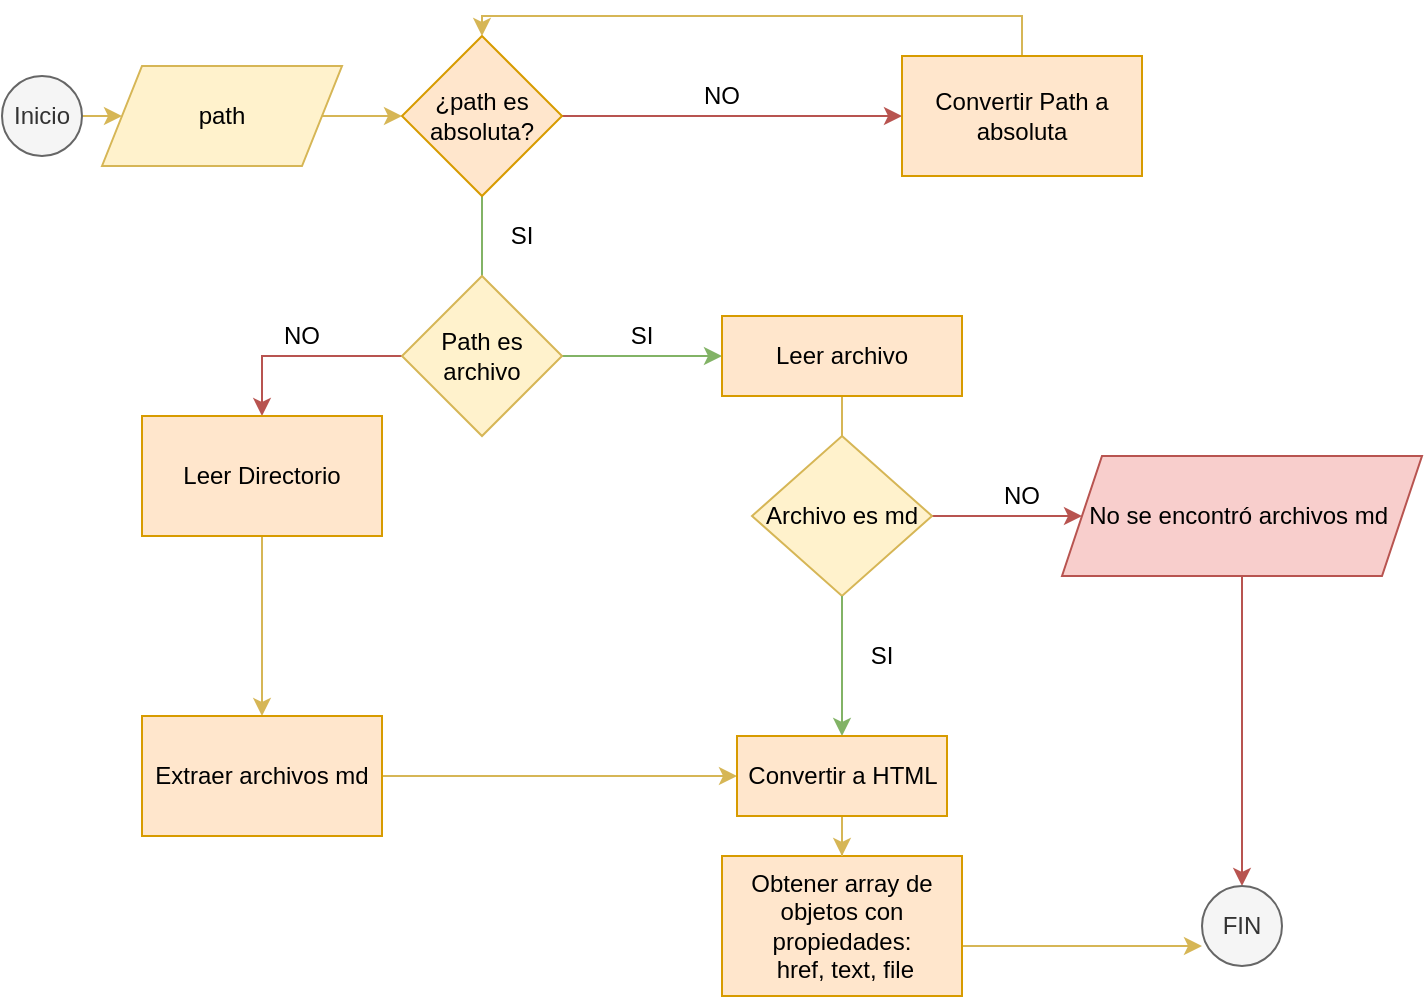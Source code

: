 <mxfile version="13.7.6" type="github">
  <diagram id="C5RBs43oDa-KdzZeNtuy" name="Page-1">
    <mxGraphModel dx="918" dy="520" grid="1" gridSize="10" guides="1" tooltips="1" connect="1" arrows="1" fold="1" page="1" pageScale="1" pageWidth="827" pageHeight="1169" math="0" shadow="0">
      <root>
        <mxCell id="WIyWlLk6GJQsqaUBKTNV-0" />
        <mxCell id="WIyWlLk6GJQsqaUBKTNV-1" parent="WIyWlLk6GJQsqaUBKTNV-0" />
        <mxCell id="SlMSiqB-69G4Y2Gz-R__-4" style="edgeStyle=orthogonalEdgeStyle;rounded=0;orthogonalLoop=1;jettySize=auto;html=1;entryX=0;entryY=0.5;entryDx=0;entryDy=0;exitX=1;exitY=0.5;exitDx=0;exitDy=0;fillColor=#fff2cc;strokeColor=#d6b656;" parent="WIyWlLk6GJQsqaUBKTNV-1" source="SlMSiqB-69G4Y2Gz-R__-1" target="SlMSiqB-69G4Y2Gz-R__-3" edge="1">
          <mxGeometry relative="1" as="geometry">
            <Array as="points">
              <mxPoint x="50" y="130" />
              <mxPoint x="50" y="130" />
            </Array>
          </mxGeometry>
        </mxCell>
        <mxCell id="SlMSiqB-69G4Y2Gz-R__-1" value="Inicio" style="ellipse;whiteSpace=wrap;html=1;aspect=fixed;fillColor=#f5f5f5;strokeColor=#666666;fontColor=#333333;" parent="WIyWlLk6GJQsqaUBKTNV-1" vertex="1">
          <mxGeometry y="110" width="40" height="40" as="geometry" />
        </mxCell>
        <mxCell id="SlMSiqB-69G4Y2Gz-R__-9" style="edgeStyle=orthogonalEdgeStyle;rounded=0;orthogonalLoop=1;jettySize=auto;html=1;entryX=0;entryY=0.5;entryDx=0;entryDy=0;fillColor=#fff2cc;strokeColor=#d6b656;exitX=1;exitY=0.5;exitDx=0;exitDy=0;" parent="WIyWlLk6GJQsqaUBKTNV-1" source="SlMSiqB-69G4Y2Gz-R__-3" target="SlMSiqB-69G4Y2Gz-R__-5" edge="1">
          <mxGeometry relative="1" as="geometry">
            <Array as="points">
              <mxPoint x="160" y="130" />
            </Array>
          </mxGeometry>
        </mxCell>
        <mxCell id="SlMSiqB-69G4Y2Gz-R__-3" value="path" style="shape=parallelogram;perimeter=parallelogramPerimeter;whiteSpace=wrap;html=1;fixedSize=1;fillColor=#fff2cc;strokeColor=#d6b656;" parent="WIyWlLk6GJQsqaUBKTNV-1" vertex="1">
          <mxGeometry x="50" y="105" width="120" height="50" as="geometry" />
        </mxCell>
        <mxCell id="SlMSiqB-69G4Y2Gz-R__-8" style="edgeStyle=orthogonalEdgeStyle;rounded=0;orthogonalLoop=1;jettySize=auto;html=1;entryX=0;entryY=0.5;entryDx=0;entryDy=0;exitX=1;exitY=0.5;exitDx=0;exitDy=0;fillColor=#f8cecc;strokeColor=#b85450;" parent="WIyWlLk6GJQsqaUBKTNV-1" source="SlMSiqB-69G4Y2Gz-R__-5" target="SlMSiqB-69G4Y2Gz-R__-7" edge="1">
          <mxGeometry relative="1" as="geometry">
            <mxPoint x="390" y="190" as="targetPoint" />
            <Array as="points" />
          </mxGeometry>
        </mxCell>
        <mxCell id="SlMSiqB-69G4Y2Gz-R__-25" style="edgeStyle=orthogonalEdgeStyle;rounded=0;orthogonalLoop=1;jettySize=auto;html=1;entryX=0.5;entryY=0;entryDx=0;entryDy=0;exitX=0.5;exitY=1;exitDx=0;exitDy=0;fillColor=#d5e8d4;strokeColor=#82b366;" parent="WIyWlLk6GJQsqaUBKTNV-1" source="SlMSiqB-69G4Y2Gz-R__-5" target="SlMSiqB-69G4Y2Gz-R__-23" edge="1">
          <mxGeometry relative="1" as="geometry">
            <mxPoint x="170" y="180" as="sourcePoint" />
            <Array as="points">
              <mxPoint x="240" y="250" />
              <mxPoint x="240" y="250" />
            </Array>
          </mxGeometry>
        </mxCell>
        <mxCell id="SlMSiqB-69G4Y2Gz-R__-5" value="¿path es absoluta?" style="rhombus;whiteSpace=wrap;html=1;fillColor=#ffe6cc;strokeColor=#d79b00;" parent="WIyWlLk6GJQsqaUBKTNV-1" vertex="1">
          <mxGeometry x="200" y="90" width="80" height="80" as="geometry" />
        </mxCell>
        <mxCell id="SlMSiqB-69G4Y2Gz-R__-17" style="edgeStyle=orthogonalEdgeStyle;rounded=0;orthogonalLoop=1;jettySize=auto;html=1;exitX=0.5;exitY=0;exitDx=0;exitDy=0;entryX=0.5;entryY=0;entryDx=0;entryDy=0;fillColor=#fff2cc;strokeColor=#d6b656;" parent="WIyWlLk6GJQsqaUBKTNV-1" source="SlMSiqB-69G4Y2Gz-R__-7" target="SlMSiqB-69G4Y2Gz-R__-5" edge="1">
          <mxGeometry relative="1" as="geometry">
            <Array as="points" />
          </mxGeometry>
        </mxCell>
        <mxCell id="SlMSiqB-69G4Y2Gz-R__-7" value="Convertir Path a absoluta" style="rounded=0;whiteSpace=wrap;html=1;fillColor=#ffe6cc;strokeColor=#d79b00;" parent="WIyWlLk6GJQsqaUBKTNV-1" vertex="1">
          <mxGeometry x="450" y="100" width="120" height="60" as="geometry" />
        </mxCell>
        <mxCell id="SlMSiqB-69G4Y2Gz-R__-12" value="SI" style="text;html=1;strokeColor=none;fillColor=none;align=center;verticalAlign=middle;whiteSpace=wrap;rounded=0;" parent="WIyWlLk6GJQsqaUBKTNV-1" vertex="1">
          <mxGeometry x="240" y="180" width="40" height="20" as="geometry" />
        </mxCell>
        <mxCell id="SlMSiqB-69G4Y2Gz-R__-15" value="NO" style="text;html=1;strokeColor=none;fillColor=none;align=center;verticalAlign=middle;whiteSpace=wrap;rounded=0;" parent="WIyWlLk6GJQsqaUBKTNV-1" vertex="1">
          <mxGeometry x="340" y="110" width="40" height="20" as="geometry" />
        </mxCell>
        <mxCell id="SlMSiqB-69G4Y2Gz-R__-26" style="edgeStyle=orthogonalEdgeStyle;rounded=0;orthogonalLoop=1;jettySize=auto;html=1;fillColor=#fff2cc;strokeColor=#d6b656;exitX=0.5;exitY=1;exitDx=0;exitDy=0;" parent="WIyWlLk6GJQsqaUBKTNV-1" source="uvzVXJz10Y6N2BSxCGZ2-1" target="SlMSiqB-69G4Y2Gz-R__-27" edge="1">
          <mxGeometry relative="1" as="geometry">
            <mxPoint x="80" y="520" as="targetPoint" />
          </mxGeometry>
        </mxCell>
        <mxCell id="SlMSiqB-69G4Y2Gz-R__-28" style="edgeStyle=orthogonalEdgeStyle;rounded=0;orthogonalLoop=1;jettySize=auto;html=1;entryX=0.5;entryY=0;entryDx=0;entryDy=0;fillColor=#fff2cc;strokeColor=#d6b656;exitX=0.5;exitY=1;exitDx=0;exitDy=0;" parent="WIyWlLk6GJQsqaUBKTNV-1" source="uvzVXJz10Y6N2BSxCGZ2-6" target="SlMSiqB-69G4Y2Gz-R__-31" edge="1">
          <mxGeometry relative="1" as="geometry">
            <mxPoint x="430" y="400" as="targetPoint" />
            <Array as="points">
              <mxPoint x="420" y="330" />
            </Array>
          </mxGeometry>
        </mxCell>
        <mxCell id="uvzVXJz10Y6N2BSxCGZ2-7" style="edgeStyle=orthogonalEdgeStyle;rounded=0;orthogonalLoop=1;jettySize=auto;html=1;fillColor=#d5e8d4;strokeColor=#82b366;" parent="WIyWlLk6GJQsqaUBKTNV-1" source="SlMSiqB-69G4Y2Gz-R__-23" target="uvzVXJz10Y6N2BSxCGZ2-6" edge="1">
          <mxGeometry relative="1" as="geometry" />
        </mxCell>
        <mxCell id="zLIKWh3OletPrL5KVkzX-0" style="edgeStyle=orthogonalEdgeStyle;rounded=0;orthogonalLoop=1;jettySize=auto;html=1;entryX=0.5;entryY=0;entryDx=0;entryDy=0;fillColor=#f8cecc;strokeColor=#b85450;" edge="1" parent="WIyWlLk6GJQsqaUBKTNV-1" source="SlMSiqB-69G4Y2Gz-R__-23" target="uvzVXJz10Y6N2BSxCGZ2-1">
          <mxGeometry relative="1" as="geometry">
            <mxPoint x="80" y="280" as="targetPoint" />
          </mxGeometry>
        </mxCell>
        <mxCell id="SlMSiqB-69G4Y2Gz-R__-23" value="Path es archivo" style="rhombus;whiteSpace=wrap;html=1;fillColor=#fff2cc;strokeColor=#d6b656;" parent="WIyWlLk6GJQsqaUBKTNV-1" vertex="1">
          <mxGeometry x="200" y="210" width="80" height="80" as="geometry" />
        </mxCell>
        <mxCell id="SlMSiqB-69G4Y2Gz-R__-38" style="edgeStyle=orthogonalEdgeStyle;rounded=0;orthogonalLoop=1;jettySize=auto;html=1;fillColor=#fff2cc;strokeColor=#d6b656;entryX=0;entryY=0.5;entryDx=0;entryDy=0;" parent="WIyWlLk6GJQsqaUBKTNV-1" source="SlMSiqB-69G4Y2Gz-R__-27" target="zLIKWh3OletPrL5KVkzX-7" edge="1">
          <mxGeometry relative="1" as="geometry">
            <mxPoint x="360" y="480" as="targetPoint" />
          </mxGeometry>
        </mxCell>
        <mxCell id="SlMSiqB-69G4Y2Gz-R__-27" value="Extraer archivos md" style="rounded=0;whiteSpace=wrap;html=1;fillColor=#ffe6cc;strokeColor=#d79b00;" parent="WIyWlLk6GJQsqaUBKTNV-1" vertex="1">
          <mxGeometry x="70" y="430" width="120" height="60" as="geometry" />
        </mxCell>
        <mxCell id="SlMSiqB-69G4Y2Gz-R__-39" style="edgeStyle=orthogonalEdgeStyle;rounded=0;orthogonalLoop=1;jettySize=auto;html=1;fillColor=#f8cecc;strokeColor=#b85450;" parent="WIyWlLk6GJQsqaUBKTNV-1" source="SlMSiqB-69G4Y2Gz-R__-31" target="SlMSiqB-69G4Y2Gz-R__-40" edge="1">
          <mxGeometry relative="1" as="geometry">
            <mxPoint x="550" y="550" as="targetPoint" />
          </mxGeometry>
        </mxCell>
        <mxCell id="SlMSiqB-69G4Y2Gz-R__-31" value="Archivo es md" style="rhombus;whiteSpace=wrap;html=1;fillColor=#fff2cc;strokeColor=#d6b656;" parent="WIyWlLk6GJQsqaUBKTNV-1" vertex="1">
          <mxGeometry x="375" y="290" width="90" height="80" as="geometry" />
        </mxCell>
        <mxCell id="SlMSiqB-69G4Y2Gz-R__-36" value="SI" style="text;html=1;strokeColor=none;fillColor=none;align=center;verticalAlign=middle;whiteSpace=wrap;rounded=0;" parent="WIyWlLk6GJQsqaUBKTNV-1" vertex="1">
          <mxGeometry x="420" y="390" width="40" height="20" as="geometry" />
        </mxCell>
        <mxCell id="zLIKWh3OletPrL5KVkzX-9" style="edgeStyle=orthogonalEdgeStyle;rounded=0;orthogonalLoop=1;jettySize=auto;html=1;fillColor=#f8cecc;strokeColor=#b85450;" edge="1" parent="WIyWlLk6GJQsqaUBKTNV-1" source="SlMSiqB-69G4Y2Gz-R__-40" target="SlMSiqB-69G4Y2Gz-R__-52">
          <mxGeometry relative="1" as="geometry" />
        </mxCell>
        <mxCell id="SlMSiqB-69G4Y2Gz-R__-40" value="No se encontró archivos md&amp;nbsp;" style="shape=parallelogram;perimeter=parallelogramPerimeter;whiteSpace=wrap;html=1;fixedSize=1;fillColor=#f8cecc;strokeColor=#b85450;" parent="WIyWlLk6GJQsqaUBKTNV-1" vertex="1">
          <mxGeometry x="530" y="300" width="180" height="60" as="geometry" />
        </mxCell>
        <mxCell id="SlMSiqB-69G4Y2Gz-R__-42" value="NO" style="text;html=1;strokeColor=none;fillColor=none;align=center;verticalAlign=middle;whiteSpace=wrap;rounded=0;" parent="WIyWlLk6GJQsqaUBKTNV-1" vertex="1">
          <mxGeometry x="490" y="310" width="40" height="20" as="geometry" />
        </mxCell>
        <mxCell id="SlMSiqB-69G4Y2Gz-R__-52" value="FIN" style="ellipse;whiteSpace=wrap;html=1;aspect=fixed;fillColor=#f5f5f5;strokeColor=#666666;fontColor=#333333;" parent="WIyWlLk6GJQsqaUBKTNV-1" vertex="1">
          <mxGeometry x="600" y="515" width="40" height="40" as="geometry" />
        </mxCell>
        <mxCell id="uvzVXJz10Y6N2BSxCGZ2-1" value="Leer Directorio" style="rounded=0;whiteSpace=wrap;html=1;fillColor=#ffe6cc;strokeColor=#d79b00;" parent="WIyWlLk6GJQsqaUBKTNV-1" vertex="1">
          <mxGeometry x="70" y="280" width="120" height="60" as="geometry" />
        </mxCell>
        <mxCell id="uvzVXJz10Y6N2BSxCGZ2-6" value="Leer archivo" style="rounded=0;whiteSpace=wrap;html=1;fillColor=#ffe6cc;strokeColor=#d79b00;" parent="WIyWlLk6GJQsqaUBKTNV-1" vertex="1">
          <mxGeometry x="360" y="230" width="120" height="40" as="geometry" />
        </mxCell>
        <mxCell id="uvzVXJz10Y6N2BSxCGZ2-14" style="edgeStyle=orthogonalEdgeStyle;rounded=0;orthogonalLoop=1;jettySize=auto;html=1;fillColor=#d5e8d4;strokeColor=#82b366;" parent="WIyWlLk6GJQsqaUBKTNV-1" source="SlMSiqB-69G4Y2Gz-R__-31" target="zLIKWh3OletPrL5KVkzX-7" edge="1">
          <mxGeometry relative="1" as="geometry">
            <mxPoint x="440" y="600" as="sourcePoint" />
            <mxPoint x="440" y="570" as="targetPoint" />
          </mxGeometry>
        </mxCell>
        <mxCell id="uvzVXJz10Y6N2BSxCGZ2-19" style="edgeStyle=orthogonalEdgeStyle;rounded=0;orthogonalLoop=1;jettySize=auto;html=1;fillColor=#fff2cc;strokeColor=#d6b656;exitX=1;exitY=0.25;exitDx=0;exitDy=0;" parent="WIyWlLk6GJQsqaUBKTNV-1" source="uvzVXJz10Y6N2BSxCGZ2-16" edge="1">
          <mxGeometry relative="1" as="geometry">
            <Array as="points">
              <mxPoint x="480" y="545" />
            </Array>
            <mxPoint x="600" y="545" as="targetPoint" />
          </mxGeometry>
        </mxCell>
        <mxCell id="uvzVXJz10Y6N2BSxCGZ2-16" value="Obtener array de objetos con propiedades:&lt;br&gt;&amp;nbsp;href, text, file" style="rounded=0;whiteSpace=wrap;html=1;fillColor=#ffe6cc;strokeColor=#d79b00;" parent="WIyWlLk6GJQsqaUBKTNV-1" vertex="1">
          <mxGeometry x="360" y="500" width="120" height="70" as="geometry" />
        </mxCell>
        <mxCell id="zLIKWh3OletPrL5KVkzX-1" value="NO" style="text;html=1;strokeColor=none;fillColor=none;align=center;verticalAlign=middle;whiteSpace=wrap;rounded=0;" vertex="1" parent="WIyWlLk6GJQsqaUBKTNV-1">
          <mxGeometry x="130" y="230" width="40" height="20" as="geometry" />
        </mxCell>
        <mxCell id="zLIKWh3OletPrL5KVkzX-8" style="edgeStyle=orthogonalEdgeStyle;rounded=0;orthogonalLoop=1;jettySize=auto;html=1;fillColor=#fff2cc;strokeColor=#d6b656;" edge="1" parent="WIyWlLk6GJQsqaUBKTNV-1" source="zLIKWh3OletPrL5KVkzX-7" target="uvzVXJz10Y6N2BSxCGZ2-16">
          <mxGeometry relative="1" as="geometry" />
        </mxCell>
        <mxCell id="zLIKWh3OletPrL5KVkzX-7" value="Convertir a HTML" style="rounded=0;whiteSpace=wrap;html=1;fillColor=#ffe6cc;strokeColor=#d79b00;" vertex="1" parent="WIyWlLk6GJQsqaUBKTNV-1">
          <mxGeometry x="367.5" y="440" width="105" height="40" as="geometry" />
        </mxCell>
        <mxCell id="zLIKWh3OletPrL5KVkzX-11" value="SI" style="text;html=1;strokeColor=none;fillColor=none;align=center;verticalAlign=middle;whiteSpace=wrap;rounded=0;" vertex="1" parent="WIyWlLk6GJQsqaUBKTNV-1">
          <mxGeometry x="300" y="230" width="40" height="20" as="geometry" />
        </mxCell>
      </root>
    </mxGraphModel>
  </diagram>
</mxfile>
